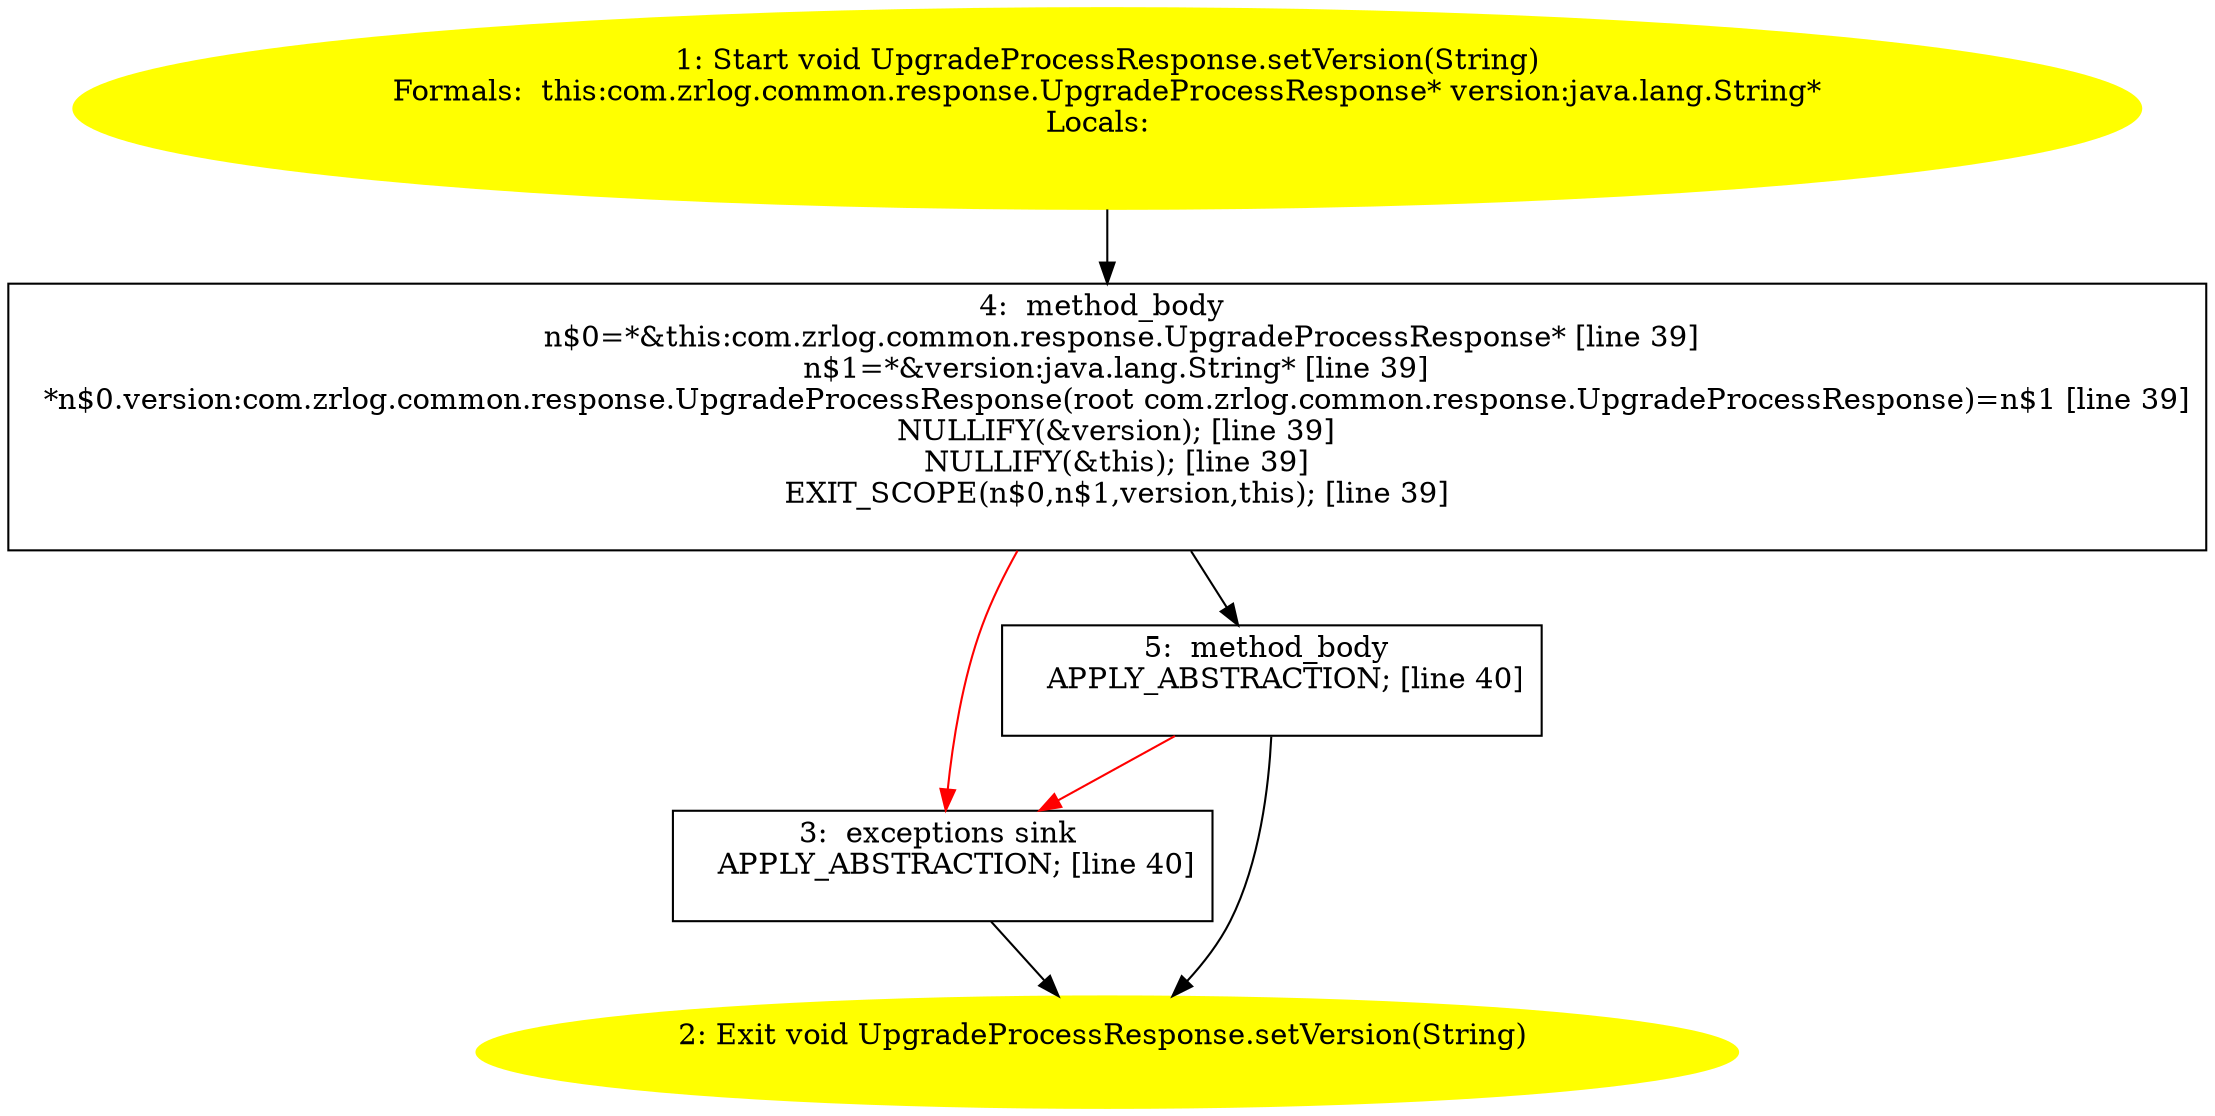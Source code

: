 /* @generated */
digraph cfg {
"com.zrlog.common.response.UpgradeProcessResponse.setVersion(java.lang.String):void.2e8c7114dd77540dd41682d4e478508a_1" [label="1: Start void UpgradeProcessResponse.setVersion(String)\nFormals:  this:com.zrlog.common.response.UpgradeProcessResponse* version:java.lang.String*\nLocals:  \n  " color=yellow style=filled]
	

	 "com.zrlog.common.response.UpgradeProcessResponse.setVersion(java.lang.String):void.2e8c7114dd77540dd41682d4e478508a_1" -> "com.zrlog.common.response.UpgradeProcessResponse.setVersion(java.lang.String):void.2e8c7114dd77540dd41682d4e478508a_4" ;
"com.zrlog.common.response.UpgradeProcessResponse.setVersion(java.lang.String):void.2e8c7114dd77540dd41682d4e478508a_2" [label="2: Exit void UpgradeProcessResponse.setVersion(String) \n  " color=yellow style=filled]
	

"com.zrlog.common.response.UpgradeProcessResponse.setVersion(java.lang.String):void.2e8c7114dd77540dd41682d4e478508a_3" [label="3:  exceptions sink \n   APPLY_ABSTRACTION; [line 40]\n " shape="box"]
	

	 "com.zrlog.common.response.UpgradeProcessResponse.setVersion(java.lang.String):void.2e8c7114dd77540dd41682d4e478508a_3" -> "com.zrlog.common.response.UpgradeProcessResponse.setVersion(java.lang.String):void.2e8c7114dd77540dd41682d4e478508a_2" ;
"com.zrlog.common.response.UpgradeProcessResponse.setVersion(java.lang.String):void.2e8c7114dd77540dd41682d4e478508a_4" [label="4:  method_body \n   n$0=*&this:com.zrlog.common.response.UpgradeProcessResponse* [line 39]\n  n$1=*&version:java.lang.String* [line 39]\n  *n$0.version:com.zrlog.common.response.UpgradeProcessResponse(root com.zrlog.common.response.UpgradeProcessResponse)=n$1 [line 39]\n  NULLIFY(&version); [line 39]\n  NULLIFY(&this); [line 39]\n  EXIT_SCOPE(n$0,n$1,version,this); [line 39]\n " shape="box"]
	

	 "com.zrlog.common.response.UpgradeProcessResponse.setVersion(java.lang.String):void.2e8c7114dd77540dd41682d4e478508a_4" -> "com.zrlog.common.response.UpgradeProcessResponse.setVersion(java.lang.String):void.2e8c7114dd77540dd41682d4e478508a_5" ;
	 "com.zrlog.common.response.UpgradeProcessResponse.setVersion(java.lang.String):void.2e8c7114dd77540dd41682d4e478508a_4" -> "com.zrlog.common.response.UpgradeProcessResponse.setVersion(java.lang.String):void.2e8c7114dd77540dd41682d4e478508a_3" [color="red" ];
"com.zrlog.common.response.UpgradeProcessResponse.setVersion(java.lang.String):void.2e8c7114dd77540dd41682d4e478508a_5" [label="5:  method_body \n   APPLY_ABSTRACTION; [line 40]\n " shape="box"]
	

	 "com.zrlog.common.response.UpgradeProcessResponse.setVersion(java.lang.String):void.2e8c7114dd77540dd41682d4e478508a_5" -> "com.zrlog.common.response.UpgradeProcessResponse.setVersion(java.lang.String):void.2e8c7114dd77540dd41682d4e478508a_2" ;
	 "com.zrlog.common.response.UpgradeProcessResponse.setVersion(java.lang.String):void.2e8c7114dd77540dd41682d4e478508a_5" -> "com.zrlog.common.response.UpgradeProcessResponse.setVersion(java.lang.String):void.2e8c7114dd77540dd41682d4e478508a_3" [color="red" ];
}
